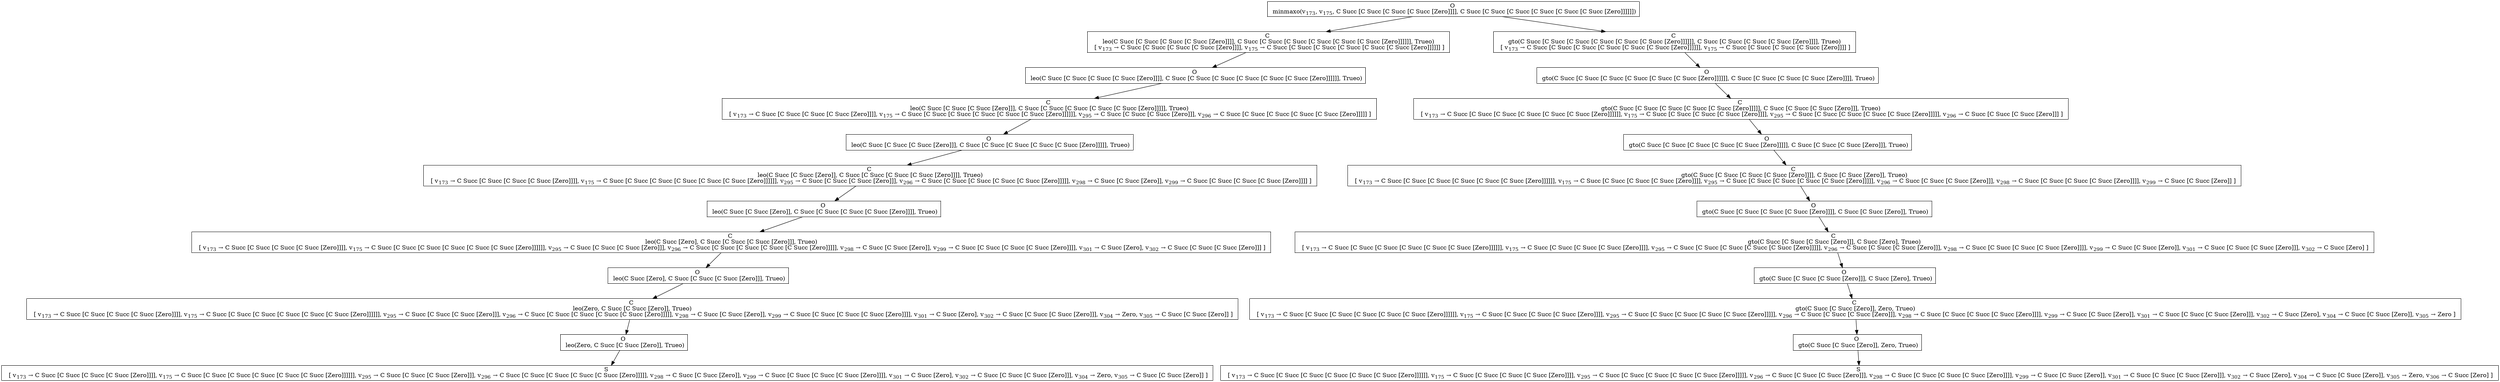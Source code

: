 digraph {
    graph [rankdir=TB
          ,bgcolor=transparent];
    node [shape=box
         ,fillcolor=white
         ,style=filled];
    0 [label=<O <BR/> minmaxo(v<SUB>173</SUB>, v<SUB>175</SUB>, C Succ [C Succ [C Succ [C Succ [Zero]]]], C Succ [C Succ [C Succ [C Succ [C Succ [C Succ [Zero]]]]]])>];
    1 [label=<C <BR/> leo(C Succ [C Succ [C Succ [C Succ [Zero]]]], C Succ [C Succ [C Succ [C Succ [C Succ [C Succ [Zero]]]]]], Trueo) <BR/>  [ v<SUB>173</SUB> &rarr; C Succ [C Succ [C Succ [C Succ [Zero]]]], v<SUB>175</SUB> &rarr; C Succ [C Succ [C Succ [C Succ [C Succ [C Succ [Zero]]]]]] ] >];
    2 [label=<C <BR/> gto(C Succ [C Succ [C Succ [C Succ [C Succ [C Succ [Zero]]]]]], C Succ [C Succ [C Succ [C Succ [Zero]]]], Trueo) <BR/>  [ v<SUB>173</SUB> &rarr; C Succ [C Succ [C Succ [C Succ [C Succ [C Succ [Zero]]]]]], v<SUB>175</SUB> &rarr; C Succ [C Succ [C Succ [C Succ [Zero]]]] ] >];
    3 [label=<O <BR/> leo(C Succ [C Succ [C Succ [C Succ [Zero]]]], C Succ [C Succ [C Succ [C Succ [C Succ [C Succ [Zero]]]]]], Trueo)>];
    4 [label=<C <BR/> leo(C Succ [C Succ [C Succ [Zero]]], C Succ [C Succ [C Succ [C Succ [C Succ [Zero]]]]], Trueo) <BR/>  [ v<SUB>173</SUB> &rarr; C Succ [C Succ [C Succ [C Succ [Zero]]]], v<SUB>175</SUB> &rarr; C Succ [C Succ [C Succ [C Succ [C Succ [C Succ [Zero]]]]]], v<SUB>295</SUB> &rarr; C Succ [C Succ [C Succ [Zero]]], v<SUB>296</SUB> &rarr; C Succ [C Succ [C Succ [C Succ [C Succ [Zero]]]]] ] >];
    5 [label=<O <BR/> leo(C Succ [C Succ [C Succ [Zero]]], C Succ [C Succ [C Succ [C Succ [C Succ [Zero]]]]], Trueo)>];
    6 [label=<C <BR/> leo(C Succ [C Succ [Zero]], C Succ [C Succ [C Succ [C Succ [Zero]]]], Trueo) <BR/>  [ v<SUB>173</SUB> &rarr; C Succ [C Succ [C Succ [C Succ [Zero]]]], v<SUB>175</SUB> &rarr; C Succ [C Succ [C Succ [C Succ [C Succ [C Succ [Zero]]]]]], v<SUB>295</SUB> &rarr; C Succ [C Succ [C Succ [Zero]]], v<SUB>296</SUB> &rarr; C Succ [C Succ [C Succ [C Succ [C Succ [Zero]]]]], v<SUB>298</SUB> &rarr; C Succ [C Succ [Zero]], v<SUB>299</SUB> &rarr; C Succ [C Succ [C Succ [C Succ [Zero]]]] ] >];
    7 [label=<O <BR/> leo(C Succ [C Succ [Zero]], C Succ [C Succ [C Succ [C Succ [Zero]]]], Trueo)>];
    8 [label=<C <BR/> leo(C Succ [Zero], C Succ [C Succ [C Succ [Zero]]], Trueo) <BR/>  [ v<SUB>173</SUB> &rarr; C Succ [C Succ [C Succ [C Succ [Zero]]]], v<SUB>175</SUB> &rarr; C Succ [C Succ [C Succ [C Succ [C Succ [C Succ [Zero]]]]]], v<SUB>295</SUB> &rarr; C Succ [C Succ [C Succ [Zero]]], v<SUB>296</SUB> &rarr; C Succ [C Succ [C Succ [C Succ [C Succ [Zero]]]]], v<SUB>298</SUB> &rarr; C Succ [C Succ [Zero]], v<SUB>299</SUB> &rarr; C Succ [C Succ [C Succ [C Succ [Zero]]]], v<SUB>301</SUB> &rarr; C Succ [Zero], v<SUB>302</SUB> &rarr; C Succ [C Succ [C Succ [Zero]]] ] >];
    9 [label=<O <BR/> leo(C Succ [Zero], C Succ [C Succ [C Succ [Zero]]], Trueo)>];
    10 [label=<C <BR/> leo(Zero, C Succ [C Succ [Zero]], Trueo) <BR/>  [ v<SUB>173</SUB> &rarr; C Succ [C Succ [C Succ [C Succ [Zero]]]], v<SUB>175</SUB> &rarr; C Succ [C Succ [C Succ [C Succ [C Succ [C Succ [Zero]]]]]], v<SUB>295</SUB> &rarr; C Succ [C Succ [C Succ [Zero]]], v<SUB>296</SUB> &rarr; C Succ [C Succ [C Succ [C Succ [C Succ [Zero]]]]], v<SUB>298</SUB> &rarr; C Succ [C Succ [Zero]], v<SUB>299</SUB> &rarr; C Succ [C Succ [C Succ [C Succ [Zero]]]], v<SUB>301</SUB> &rarr; C Succ [Zero], v<SUB>302</SUB> &rarr; C Succ [C Succ [C Succ [Zero]]], v<SUB>304</SUB> &rarr; Zero, v<SUB>305</SUB> &rarr; C Succ [C Succ [Zero]] ] >];
    11 [label=<O <BR/> leo(Zero, C Succ [C Succ [Zero]], Trueo)>];
    12 [label=<S <BR/>  [ v<SUB>173</SUB> &rarr; C Succ [C Succ [C Succ [C Succ [Zero]]]], v<SUB>175</SUB> &rarr; C Succ [C Succ [C Succ [C Succ [C Succ [C Succ [Zero]]]]]], v<SUB>295</SUB> &rarr; C Succ [C Succ [C Succ [Zero]]], v<SUB>296</SUB> &rarr; C Succ [C Succ [C Succ [C Succ [C Succ [Zero]]]]], v<SUB>298</SUB> &rarr; C Succ [C Succ [Zero]], v<SUB>299</SUB> &rarr; C Succ [C Succ [C Succ [C Succ [Zero]]]], v<SUB>301</SUB> &rarr; C Succ [Zero], v<SUB>302</SUB> &rarr; C Succ [C Succ [C Succ [Zero]]], v<SUB>304</SUB> &rarr; Zero, v<SUB>305</SUB> &rarr; C Succ [C Succ [Zero]] ] >];
    13 [label=<O <BR/> gto(C Succ [C Succ [C Succ [C Succ [C Succ [C Succ [Zero]]]]]], C Succ [C Succ [C Succ [C Succ [Zero]]]], Trueo)>];
    14 [label=<C <BR/> gto(C Succ [C Succ [C Succ [C Succ [C Succ [Zero]]]]], C Succ [C Succ [C Succ [Zero]]], Trueo) <BR/>  [ v<SUB>173</SUB> &rarr; C Succ [C Succ [C Succ [C Succ [C Succ [C Succ [Zero]]]]]], v<SUB>175</SUB> &rarr; C Succ [C Succ [C Succ [C Succ [Zero]]]], v<SUB>295</SUB> &rarr; C Succ [C Succ [C Succ [C Succ [C Succ [Zero]]]]], v<SUB>296</SUB> &rarr; C Succ [C Succ [C Succ [Zero]]] ] >];
    15 [label=<O <BR/> gto(C Succ [C Succ [C Succ [C Succ [C Succ [Zero]]]]], C Succ [C Succ [C Succ [Zero]]], Trueo)>];
    16 [label=<C <BR/> gto(C Succ [C Succ [C Succ [C Succ [Zero]]]], C Succ [C Succ [Zero]], Trueo) <BR/>  [ v<SUB>173</SUB> &rarr; C Succ [C Succ [C Succ [C Succ [C Succ [C Succ [Zero]]]]]], v<SUB>175</SUB> &rarr; C Succ [C Succ [C Succ [C Succ [Zero]]]], v<SUB>295</SUB> &rarr; C Succ [C Succ [C Succ [C Succ [C Succ [Zero]]]]], v<SUB>296</SUB> &rarr; C Succ [C Succ [C Succ [Zero]]], v<SUB>298</SUB> &rarr; C Succ [C Succ [C Succ [C Succ [Zero]]]], v<SUB>299</SUB> &rarr; C Succ [C Succ [Zero]] ] >];
    17 [label=<O <BR/> gto(C Succ [C Succ [C Succ [C Succ [Zero]]]], C Succ [C Succ [Zero]], Trueo)>];
    18 [label=<C <BR/> gto(C Succ [C Succ [C Succ [Zero]]], C Succ [Zero], Trueo) <BR/>  [ v<SUB>173</SUB> &rarr; C Succ [C Succ [C Succ [C Succ [C Succ [C Succ [Zero]]]]]], v<SUB>175</SUB> &rarr; C Succ [C Succ [C Succ [C Succ [Zero]]]], v<SUB>295</SUB> &rarr; C Succ [C Succ [C Succ [C Succ [C Succ [Zero]]]]], v<SUB>296</SUB> &rarr; C Succ [C Succ [C Succ [Zero]]], v<SUB>298</SUB> &rarr; C Succ [C Succ [C Succ [C Succ [Zero]]]], v<SUB>299</SUB> &rarr; C Succ [C Succ [Zero]], v<SUB>301</SUB> &rarr; C Succ [C Succ [C Succ [Zero]]], v<SUB>302</SUB> &rarr; C Succ [Zero] ] >];
    19 [label=<O <BR/> gto(C Succ [C Succ [C Succ [Zero]]], C Succ [Zero], Trueo)>];
    20 [label=<C <BR/> gto(C Succ [C Succ [Zero]], Zero, Trueo) <BR/>  [ v<SUB>173</SUB> &rarr; C Succ [C Succ [C Succ [C Succ [C Succ [C Succ [Zero]]]]]], v<SUB>175</SUB> &rarr; C Succ [C Succ [C Succ [C Succ [Zero]]]], v<SUB>295</SUB> &rarr; C Succ [C Succ [C Succ [C Succ [C Succ [Zero]]]]], v<SUB>296</SUB> &rarr; C Succ [C Succ [C Succ [Zero]]], v<SUB>298</SUB> &rarr; C Succ [C Succ [C Succ [C Succ [Zero]]]], v<SUB>299</SUB> &rarr; C Succ [C Succ [Zero]], v<SUB>301</SUB> &rarr; C Succ [C Succ [C Succ [Zero]]], v<SUB>302</SUB> &rarr; C Succ [Zero], v<SUB>304</SUB> &rarr; C Succ [C Succ [Zero]], v<SUB>305</SUB> &rarr; Zero ] >];
    21 [label=<O <BR/> gto(C Succ [C Succ [Zero]], Zero, Trueo)>];
    22 [label=<S <BR/>  [ v<SUB>173</SUB> &rarr; C Succ [C Succ [C Succ [C Succ [C Succ [C Succ [Zero]]]]]], v<SUB>175</SUB> &rarr; C Succ [C Succ [C Succ [C Succ [Zero]]]], v<SUB>295</SUB> &rarr; C Succ [C Succ [C Succ [C Succ [C Succ [Zero]]]]], v<SUB>296</SUB> &rarr; C Succ [C Succ [C Succ [Zero]]], v<SUB>298</SUB> &rarr; C Succ [C Succ [C Succ [C Succ [Zero]]]], v<SUB>299</SUB> &rarr; C Succ [C Succ [Zero]], v<SUB>301</SUB> &rarr; C Succ [C Succ [C Succ [Zero]]], v<SUB>302</SUB> &rarr; C Succ [Zero], v<SUB>304</SUB> &rarr; C Succ [C Succ [Zero]], v<SUB>305</SUB> &rarr; Zero, v<SUB>306</SUB> &rarr; C Succ [Zero] ] >];
    0 -> 1 [label=""];
    0 -> 2 [label=""];
    1 -> 3 [label=""];
    2 -> 13 [label=""];
    3 -> 4 [label=""];
    4 -> 5 [label=""];
    5 -> 6 [label=""];
    6 -> 7 [label=""];
    7 -> 8 [label=""];
    8 -> 9 [label=""];
    9 -> 10 [label=""];
    10 -> 11 [label=""];
    11 -> 12 [label=""];
    13 -> 14 [label=""];
    14 -> 15 [label=""];
    15 -> 16 [label=""];
    16 -> 17 [label=""];
    17 -> 18 [label=""];
    18 -> 19 [label=""];
    19 -> 20 [label=""];
    20 -> 21 [label=""];
    21 -> 22 [label=""];
}